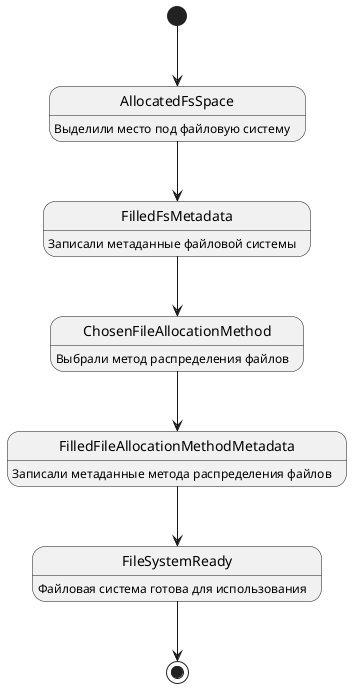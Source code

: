 @startuml

AllocatedFsSpace : Выделили место под файловую систему
FilledFsMetadata : Записали метаданные файловой системы
ChosenFileAllocationMethod : Выбрали метод распределения файлов
FilledFileAllocationMethodMetadata : Записали метаданные метода распределения файлов
FileSystemReady : Файловая система готова для использования


[*] --> AllocatedFsSpace
AllocatedFsSpace --> FilledFsMetadata
FilledFsMetadata --> ChosenFileAllocationMethod
ChosenFileAllocationMethod --> FilledFileAllocationMethodMetadata
FilledFileAllocationMethodMetadata --> FileSystemReady
FileSystemReady --> [*]

@enduml